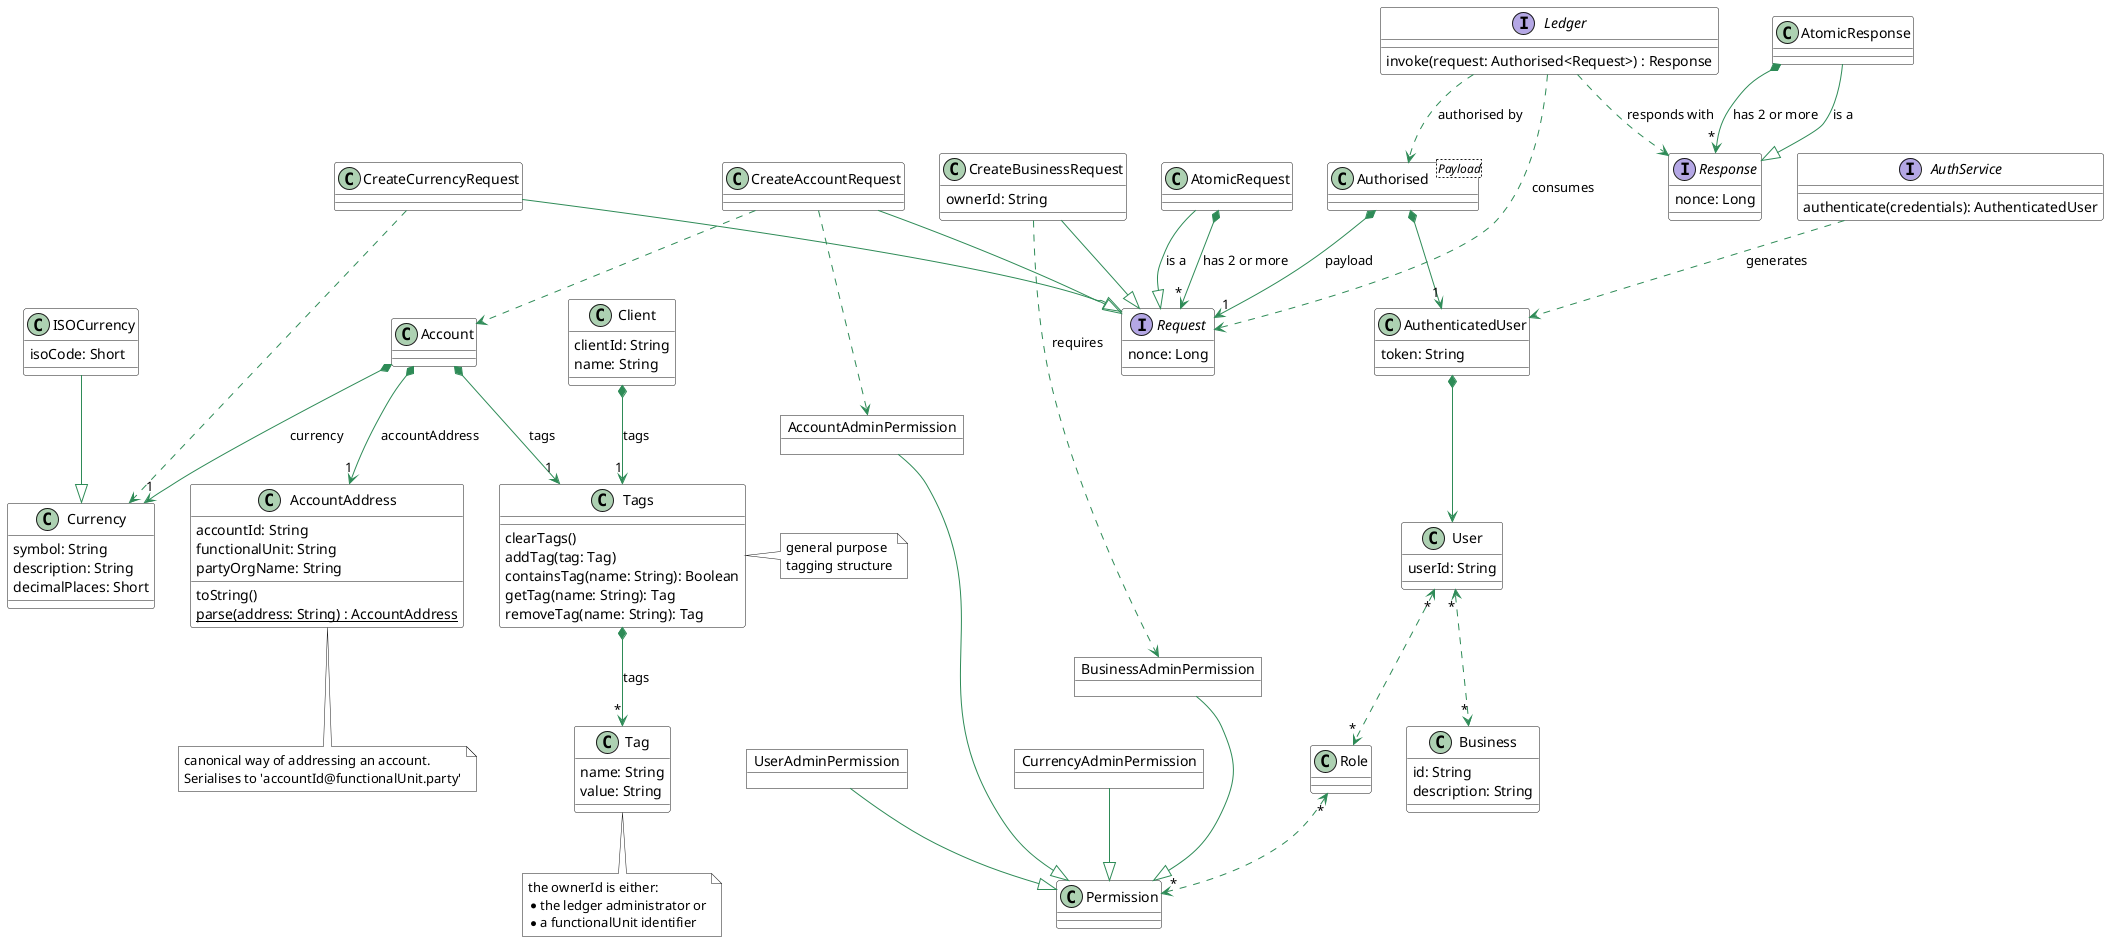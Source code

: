 @startuml

skinparam shadowing false
skinparam NoteBackgroundColor White

skinparam class {
	BackgroundColor White
	ArrowColor SeaGreen
  NoteBackgroundColor White
}

skinparam object {
	BackgroundColor White
	ArrowColor SeaGreen
  NoteBackgroundColor White
}


' --- BEGIN Permissions ---

object AccountAdminPermission
object UserAdminPermission
object BusinessAdminPermission
object CurrencyAdminPermission

' --- END Permissions ---


' --- BEGIN Requests payloads ---


interface Request {
  nonce: Long
}

interface Response {
  nonce: Long
}

class Authorised<Payload> {
}


AtomicRequest *--> "*" Request: has 2 or more
AtomicResponse *--> "*" Response: has 2 or more


interface Ledger {
  invoke(request: Authorised<Request>) : Response
}

Ledger ..> Request: consumes
Ledger ..> Response: responds with
Ledger ..> Authorised: authorised by
AtomicRequest --|> Request: is a
AtomicResponse --|> Response: is a


' --- END Request payloads ---

' --- BEGIN Business ---

class Business {
  id: String
  description: String
}

class CreateBusinessRequest {
  ownerId: String
}

CreateBusinessRequest --|> Request
CreateBusinessRequest ..> BusinessAdminPermission: requires

' --- END Businesses ---



' --- BEGIN Authentication ---

class AuthenticatedUser {
  token: String
}

class User {
  userId: String
}

interface AuthService {
  authenticate(credentials): AuthenticatedUser
}

AuthService ..> AuthenticatedUser : generates

' --- BEGIN Accounts API ---

class Account {
}

class CreateAccountRequest {
}

class AccountAddress {
  accountId: String
  functionalUnit: String
  partyOrgName: String
  toString()
  {static} parse(address: String) : AccountAddress
}
note bottom: canonical way of addressing an account.\nSerialises to 'accountId@functionalUnit.party'

CreateAccountRequest ..> AccountAdminPermission
CreateAccountRequest ..> Account
CreateAccountRequest --|> Request

' --- END Accounts API ----

' --- BEGIN Currency API ---

class Currency {
  symbol: String
  description: String
  decimalPlaces: Short
}

class ISOCurrency {
  isoCode: Short
}

ISOCurrency --|> Currency

class CreateCurrencyRequest

CreateCurrencyRequest --|> Request
CreateCurrencyRequest ..> Currency

' --- END Currency API ---



class Client {
  clientId: String
  name: String
}

class Tags {
  clearTags()
  addTag(tag: Tag)
  containsTag(name: String): Boolean
  getTag(name: String): Tag
  removeTag(name: String): Tag
}
note right: general purpose\ntagging structure

class Tag {
  name: String
  value: String
}



note bottom: the ownerId is either:\n* the ledger administrator or\n* a functionalUnit identifier



Account *--> "1" AccountAddress: accountAddress
Account *--> "1" Currency: currency
Tags *--> "*" Tag: tags
Client *--> "1" Tags: tags
Account *--> "1" Tags: tags
Authorised *--> "1" Request: payload
Authorised *--> "1" AuthenticatedUser
AuthenticatedUser *--> User
User "*" <..> "*" Business
User "*" <..> "*" Role
Role "*" <..> "*" Permission
AccountAdminPermission --|> Permission
UserAdminPermission --|> Permission
BusinessAdminPermission --|> Permission
CurrencyAdminPermission --|> Permission
@enduml
